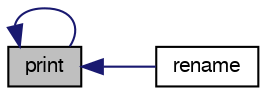 digraph "print"
{
  bgcolor="transparent";
  edge [fontname="FreeSans",fontsize="10",labelfontname="FreeSans",labelfontsize="10"];
  node [fontname="FreeSans",fontsize="10",shape=record];
  rankdir="LR";
  Node1825 [label="print",height=0.2,width=0.4,color="black", fillcolor="grey75", style="filled", fontcolor="black"];
  Node1825 -> Node1825 [dir="back",color="midnightblue",fontsize="10",style="solid",fontname="FreeSans"];
  Node1825 -> Node1826 [dir="back",color="midnightblue",fontsize="10",style="solid",fontname="FreeSans"];
  Node1826 [label="rename",height=0.2,width=0.4,color="black",URL="$a29378.html#ab7b33b37f8de0f2e2588d49fa52d7ab8",tooltip="Rename. "];
}
